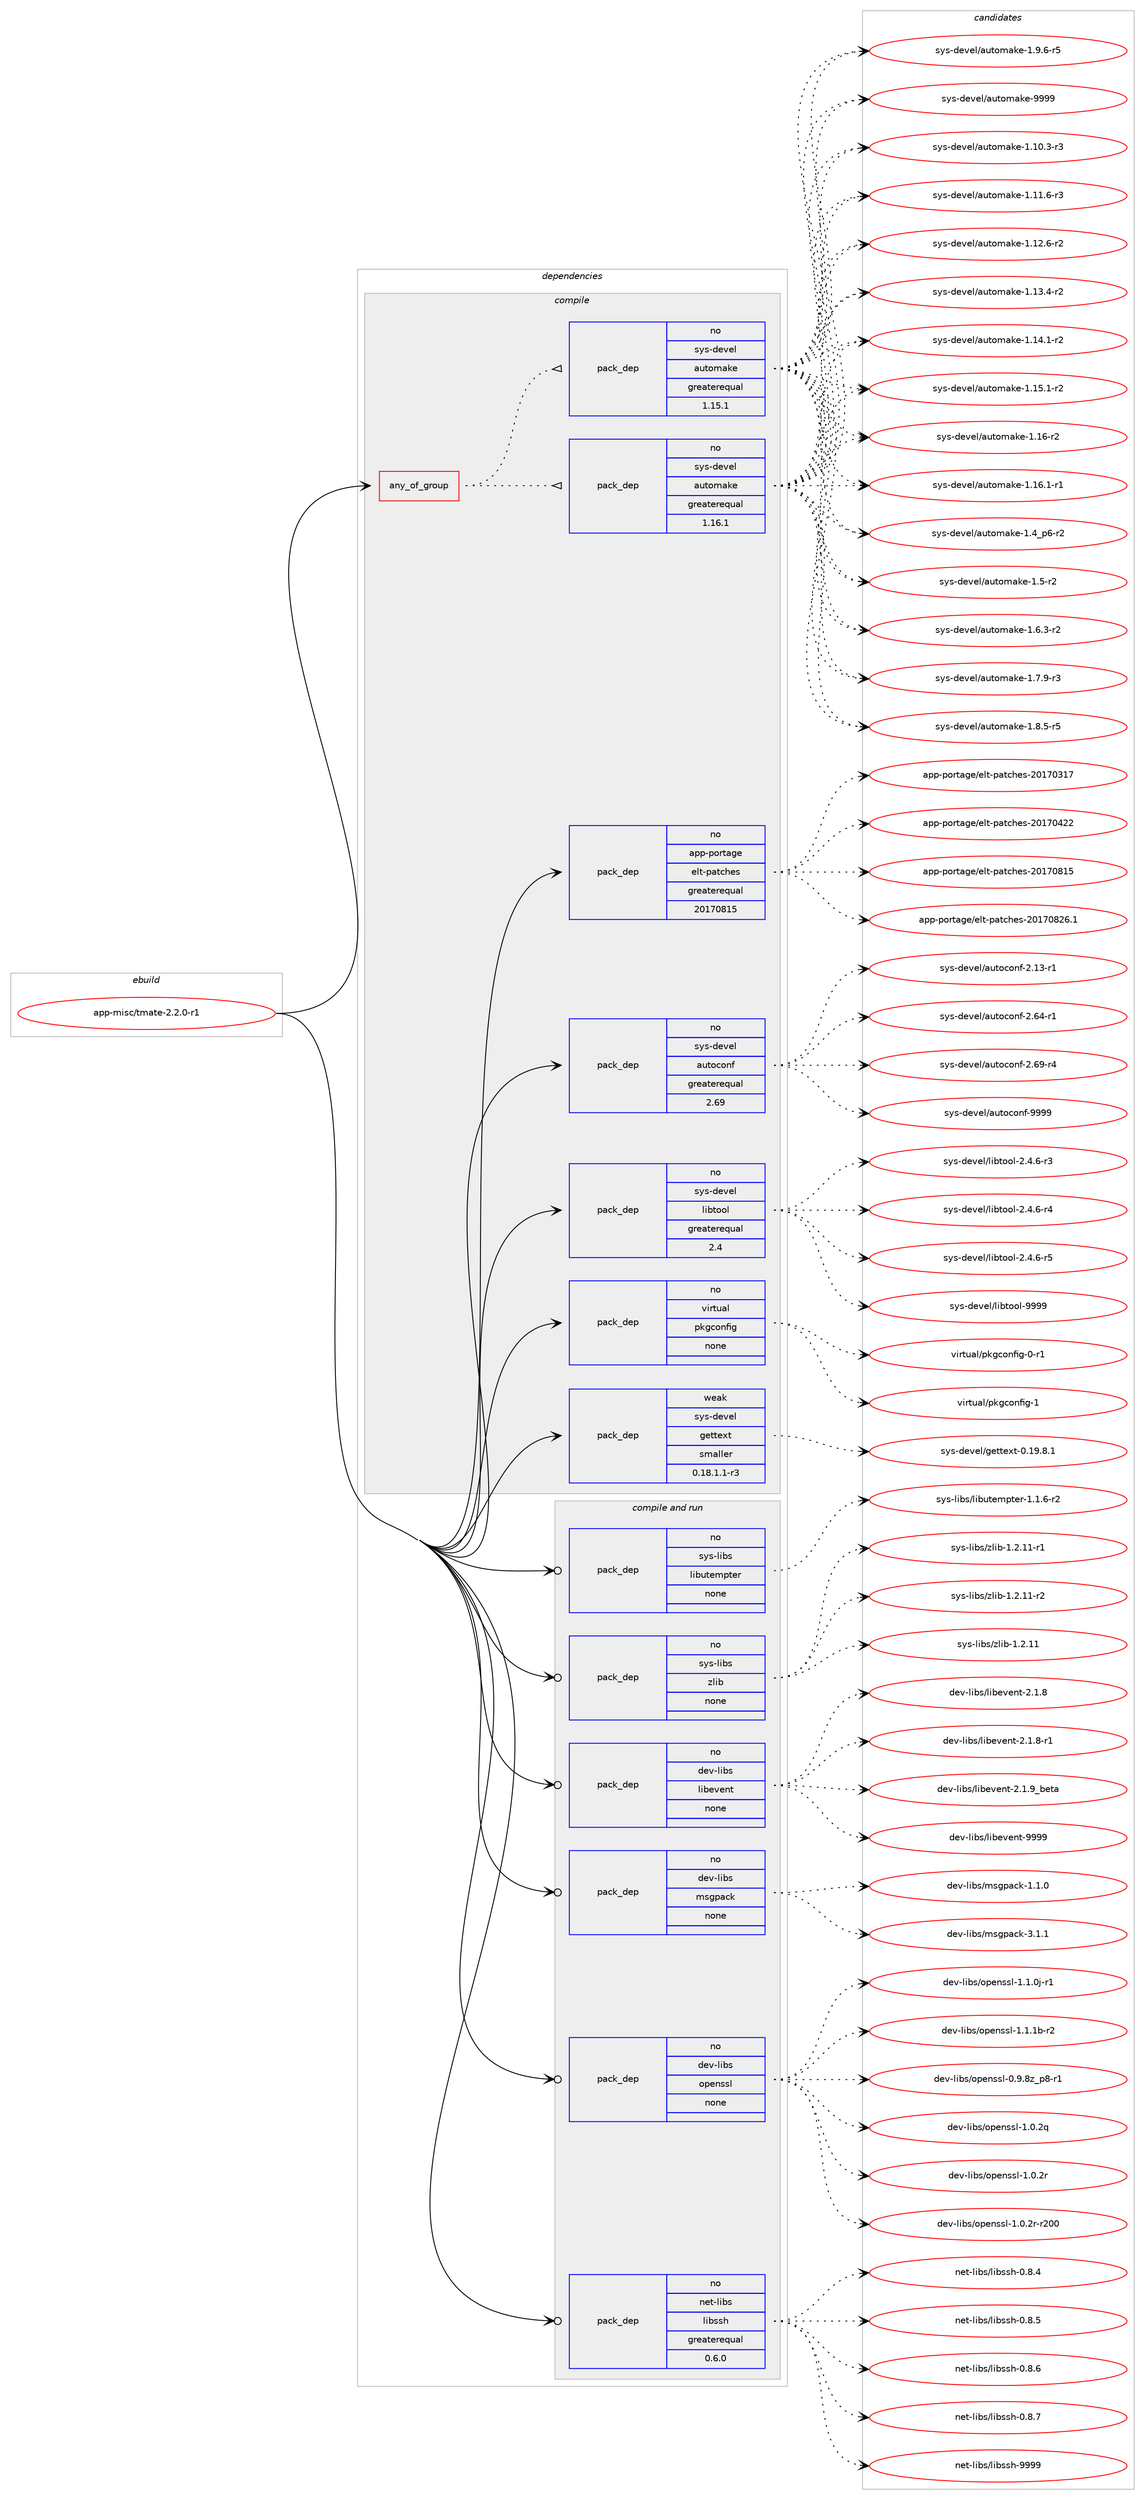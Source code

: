 digraph prolog {

# *************
# Graph options
# *************

newrank=true;
concentrate=true;
compound=true;
graph [rankdir=LR,fontname=Helvetica,fontsize=10,ranksep=1.5];#, ranksep=2.5, nodesep=0.2];
edge  [arrowhead=vee];
node  [fontname=Helvetica,fontsize=10];

# **********
# The ebuild
# **********

subgraph cluster_leftcol {
color=gray;
rank=same;
label=<<i>ebuild</i>>;
id [label="app-misc/tmate-2.2.0-r1", color=red, width=4, href="../app-misc/tmate-2.2.0-r1.svg"];
}

# ****************
# The dependencies
# ****************

subgraph cluster_midcol {
color=gray;
label=<<i>dependencies</i>>;
subgraph cluster_compile {
fillcolor="#eeeeee";
style=filled;
label=<<i>compile</i>>;
subgraph any19711 {
dependency1301141 [label=<<TABLE BORDER="0" CELLBORDER="1" CELLSPACING="0" CELLPADDING="4"><TR><TD CELLPADDING="10">any_of_group</TD></TR></TABLE>>, shape=none, color=red];subgraph pack927022 {
dependency1301142 [label=<<TABLE BORDER="0" CELLBORDER="1" CELLSPACING="0" CELLPADDING="4" WIDTH="220"><TR><TD ROWSPAN="6" CELLPADDING="30">pack_dep</TD></TR><TR><TD WIDTH="110">no</TD></TR><TR><TD>sys-devel</TD></TR><TR><TD>automake</TD></TR><TR><TD>greaterequal</TD></TR><TR><TD>1.16.1</TD></TR></TABLE>>, shape=none, color=blue];
}
dependency1301141:e -> dependency1301142:w [weight=20,style="dotted",arrowhead="oinv"];
subgraph pack927023 {
dependency1301143 [label=<<TABLE BORDER="0" CELLBORDER="1" CELLSPACING="0" CELLPADDING="4" WIDTH="220"><TR><TD ROWSPAN="6" CELLPADDING="30">pack_dep</TD></TR><TR><TD WIDTH="110">no</TD></TR><TR><TD>sys-devel</TD></TR><TR><TD>automake</TD></TR><TR><TD>greaterequal</TD></TR><TR><TD>1.15.1</TD></TR></TABLE>>, shape=none, color=blue];
}
dependency1301141:e -> dependency1301143:w [weight=20,style="dotted",arrowhead="oinv"];
}
id:e -> dependency1301141:w [weight=20,style="solid",arrowhead="vee"];
subgraph pack927024 {
dependency1301144 [label=<<TABLE BORDER="0" CELLBORDER="1" CELLSPACING="0" CELLPADDING="4" WIDTH="220"><TR><TD ROWSPAN="6" CELLPADDING="30">pack_dep</TD></TR><TR><TD WIDTH="110">no</TD></TR><TR><TD>app-portage</TD></TR><TR><TD>elt-patches</TD></TR><TR><TD>greaterequal</TD></TR><TR><TD>20170815</TD></TR></TABLE>>, shape=none, color=blue];
}
id:e -> dependency1301144:w [weight=20,style="solid",arrowhead="vee"];
subgraph pack927025 {
dependency1301145 [label=<<TABLE BORDER="0" CELLBORDER="1" CELLSPACING="0" CELLPADDING="4" WIDTH="220"><TR><TD ROWSPAN="6" CELLPADDING="30">pack_dep</TD></TR><TR><TD WIDTH="110">no</TD></TR><TR><TD>sys-devel</TD></TR><TR><TD>autoconf</TD></TR><TR><TD>greaterequal</TD></TR><TR><TD>2.69</TD></TR></TABLE>>, shape=none, color=blue];
}
id:e -> dependency1301145:w [weight=20,style="solid",arrowhead="vee"];
subgraph pack927026 {
dependency1301146 [label=<<TABLE BORDER="0" CELLBORDER="1" CELLSPACING="0" CELLPADDING="4" WIDTH="220"><TR><TD ROWSPAN="6" CELLPADDING="30">pack_dep</TD></TR><TR><TD WIDTH="110">no</TD></TR><TR><TD>sys-devel</TD></TR><TR><TD>libtool</TD></TR><TR><TD>greaterequal</TD></TR><TR><TD>2.4</TD></TR></TABLE>>, shape=none, color=blue];
}
id:e -> dependency1301146:w [weight=20,style="solid",arrowhead="vee"];
subgraph pack927027 {
dependency1301147 [label=<<TABLE BORDER="0" CELLBORDER="1" CELLSPACING="0" CELLPADDING="4" WIDTH="220"><TR><TD ROWSPAN="6" CELLPADDING="30">pack_dep</TD></TR><TR><TD WIDTH="110">no</TD></TR><TR><TD>virtual</TD></TR><TR><TD>pkgconfig</TD></TR><TR><TD>none</TD></TR><TR><TD></TD></TR></TABLE>>, shape=none, color=blue];
}
id:e -> dependency1301147:w [weight=20,style="solid",arrowhead="vee"];
subgraph pack927028 {
dependency1301148 [label=<<TABLE BORDER="0" CELLBORDER="1" CELLSPACING="0" CELLPADDING="4" WIDTH="220"><TR><TD ROWSPAN="6" CELLPADDING="30">pack_dep</TD></TR><TR><TD WIDTH="110">weak</TD></TR><TR><TD>sys-devel</TD></TR><TR><TD>gettext</TD></TR><TR><TD>smaller</TD></TR><TR><TD>0.18.1.1-r3</TD></TR></TABLE>>, shape=none, color=blue];
}
id:e -> dependency1301148:w [weight=20,style="solid",arrowhead="vee"];
}
subgraph cluster_compileandrun {
fillcolor="#eeeeee";
style=filled;
label=<<i>compile and run</i>>;
subgraph pack927029 {
dependency1301149 [label=<<TABLE BORDER="0" CELLBORDER="1" CELLSPACING="0" CELLPADDING="4" WIDTH="220"><TR><TD ROWSPAN="6" CELLPADDING="30">pack_dep</TD></TR><TR><TD WIDTH="110">no</TD></TR><TR><TD>dev-libs</TD></TR><TR><TD>libevent</TD></TR><TR><TD>none</TD></TR><TR><TD></TD></TR></TABLE>>, shape=none, color=blue];
}
id:e -> dependency1301149:w [weight=20,style="solid",arrowhead="odotvee"];
subgraph pack927030 {
dependency1301150 [label=<<TABLE BORDER="0" CELLBORDER="1" CELLSPACING="0" CELLPADDING="4" WIDTH="220"><TR><TD ROWSPAN="6" CELLPADDING="30">pack_dep</TD></TR><TR><TD WIDTH="110">no</TD></TR><TR><TD>dev-libs</TD></TR><TR><TD>msgpack</TD></TR><TR><TD>none</TD></TR><TR><TD></TD></TR></TABLE>>, shape=none, color=blue];
}
id:e -> dependency1301150:w [weight=20,style="solid",arrowhead="odotvee"];
subgraph pack927031 {
dependency1301151 [label=<<TABLE BORDER="0" CELLBORDER="1" CELLSPACING="0" CELLPADDING="4" WIDTH="220"><TR><TD ROWSPAN="6" CELLPADDING="30">pack_dep</TD></TR><TR><TD WIDTH="110">no</TD></TR><TR><TD>dev-libs</TD></TR><TR><TD>openssl</TD></TR><TR><TD>none</TD></TR><TR><TD></TD></TR></TABLE>>, shape=none, color=blue];
}
id:e -> dependency1301151:w [weight=20,style="solid",arrowhead="odotvee"];
subgraph pack927032 {
dependency1301152 [label=<<TABLE BORDER="0" CELLBORDER="1" CELLSPACING="0" CELLPADDING="4" WIDTH="220"><TR><TD ROWSPAN="6" CELLPADDING="30">pack_dep</TD></TR><TR><TD WIDTH="110">no</TD></TR><TR><TD>net-libs</TD></TR><TR><TD>libssh</TD></TR><TR><TD>greaterequal</TD></TR><TR><TD>0.6.0</TD></TR></TABLE>>, shape=none, color=blue];
}
id:e -> dependency1301152:w [weight=20,style="solid",arrowhead="odotvee"];
subgraph pack927033 {
dependency1301153 [label=<<TABLE BORDER="0" CELLBORDER="1" CELLSPACING="0" CELLPADDING="4" WIDTH="220"><TR><TD ROWSPAN="6" CELLPADDING="30">pack_dep</TD></TR><TR><TD WIDTH="110">no</TD></TR><TR><TD>sys-libs</TD></TR><TR><TD>libutempter</TD></TR><TR><TD>none</TD></TR><TR><TD></TD></TR></TABLE>>, shape=none, color=blue];
}
id:e -> dependency1301153:w [weight=20,style="solid",arrowhead="odotvee"];
subgraph pack927034 {
dependency1301154 [label=<<TABLE BORDER="0" CELLBORDER="1" CELLSPACING="0" CELLPADDING="4" WIDTH="220"><TR><TD ROWSPAN="6" CELLPADDING="30">pack_dep</TD></TR><TR><TD WIDTH="110">no</TD></TR><TR><TD>sys-libs</TD></TR><TR><TD>zlib</TD></TR><TR><TD>none</TD></TR><TR><TD></TD></TR></TABLE>>, shape=none, color=blue];
}
id:e -> dependency1301154:w [weight=20,style="solid",arrowhead="odotvee"];
}
subgraph cluster_run {
fillcolor="#eeeeee";
style=filled;
label=<<i>run</i>>;
}
}

# **************
# The candidates
# **************

subgraph cluster_choices {
rank=same;
color=gray;
label=<<i>candidates</i>>;

subgraph choice927022 {
color=black;
nodesep=1;
choice11512111545100101118101108479711711611110997107101454946494846514511451 [label="sys-devel/automake-1.10.3-r3", color=red, width=4,href="../sys-devel/automake-1.10.3-r3.svg"];
choice11512111545100101118101108479711711611110997107101454946494946544511451 [label="sys-devel/automake-1.11.6-r3", color=red, width=4,href="../sys-devel/automake-1.11.6-r3.svg"];
choice11512111545100101118101108479711711611110997107101454946495046544511450 [label="sys-devel/automake-1.12.6-r2", color=red, width=4,href="../sys-devel/automake-1.12.6-r2.svg"];
choice11512111545100101118101108479711711611110997107101454946495146524511450 [label="sys-devel/automake-1.13.4-r2", color=red, width=4,href="../sys-devel/automake-1.13.4-r2.svg"];
choice11512111545100101118101108479711711611110997107101454946495246494511450 [label="sys-devel/automake-1.14.1-r2", color=red, width=4,href="../sys-devel/automake-1.14.1-r2.svg"];
choice11512111545100101118101108479711711611110997107101454946495346494511450 [label="sys-devel/automake-1.15.1-r2", color=red, width=4,href="../sys-devel/automake-1.15.1-r2.svg"];
choice1151211154510010111810110847971171161111099710710145494649544511450 [label="sys-devel/automake-1.16-r2", color=red, width=4,href="../sys-devel/automake-1.16-r2.svg"];
choice11512111545100101118101108479711711611110997107101454946495446494511449 [label="sys-devel/automake-1.16.1-r1", color=red, width=4,href="../sys-devel/automake-1.16.1-r1.svg"];
choice115121115451001011181011084797117116111109971071014549465295112544511450 [label="sys-devel/automake-1.4_p6-r2", color=red, width=4,href="../sys-devel/automake-1.4_p6-r2.svg"];
choice11512111545100101118101108479711711611110997107101454946534511450 [label="sys-devel/automake-1.5-r2", color=red, width=4,href="../sys-devel/automake-1.5-r2.svg"];
choice115121115451001011181011084797117116111109971071014549465446514511450 [label="sys-devel/automake-1.6.3-r2", color=red, width=4,href="../sys-devel/automake-1.6.3-r2.svg"];
choice115121115451001011181011084797117116111109971071014549465546574511451 [label="sys-devel/automake-1.7.9-r3", color=red, width=4,href="../sys-devel/automake-1.7.9-r3.svg"];
choice115121115451001011181011084797117116111109971071014549465646534511453 [label="sys-devel/automake-1.8.5-r5", color=red, width=4,href="../sys-devel/automake-1.8.5-r5.svg"];
choice115121115451001011181011084797117116111109971071014549465746544511453 [label="sys-devel/automake-1.9.6-r5", color=red, width=4,href="../sys-devel/automake-1.9.6-r5.svg"];
choice115121115451001011181011084797117116111109971071014557575757 [label="sys-devel/automake-9999", color=red, width=4,href="../sys-devel/automake-9999.svg"];
dependency1301142:e -> choice11512111545100101118101108479711711611110997107101454946494846514511451:w [style=dotted,weight="100"];
dependency1301142:e -> choice11512111545100101118101108479711711611110997107101454946494946544511451:w [style=dotted,weight="100"];
dependency1301142:e -> choice11512111545100101118101108479711711611110997107101454946495046544511450:w [style=dotted,weight="100"];
dependency1301142:e -> choice11512111545100101118101108479711711611110997107101454946495146524511450:w [style=dotted,weight="100"];
dependency1301142:e -> choice11512111545100101118101108479711711611110997107101454946495246494511450:w [style=dotted,weight="100"];
dependency1301142:e -> choice11512111545100101118101108479711711611110997107101454946495346494511450:w [style=dotted,weight="100"];
dependency1301142:e -> choice1151211154510010111810110847971171161111099710710145494649544511450:w [style=dotted,weight="100"];
dependency1301142:e -> choice11512111545100101118101108479711711611110997107101454946495446494511449:w [style=dotted,weight="100"];
dependency1301142:e -> choice115121115451001011181011084797117116111109971071014549465295112544511450:w [style=dotted,weight="100"];
dependency1301142:e -> choice11512111545100101118101108479711711611110997107101454946534511450:w [style=dotted,weight="100"];
dependency1301142:e -> choice115121115451001011181011084797117116111109971071014549465446514511450:w [style=dotted,weight="100"];
dependency1301142:e -> choice115121115451001011181011084797117116111109971071014549465546574511451:w [style=dotted,weight="100"];
dependency1301142:e -> choice115121115451001011181011084797117116111109971071014549465646534511453:w [style=dotted,weight="100"];
dependency1301142:e -> choice115121115451001011181011084797117116111109971071014549465746544511453:w [style=dotted,weight="100"];
dependency1301142:e -> choice115121115451001011181011084797117116111109971071014557575757:w [style=dotted,weight="100"];
}
subgraph choice927023 {
color=black;
nodesep=1;
choice11512111545100101118101108479711711611110997107101454946494846514511451 [label="sys-devel/automake-1.10.3-r3", color=red, width=4,href="../sys-devel/automake-1.10.3-r3.svg"];
choice11512111545100101118101108479711711611110997107101454946494946544511451 [label="sys-devel/automake-1.11.6-r3", color=red, width=4,href="../sys-devel/automake-1.11.6-r3.svg"];
choice11512111545100101118101108479711711611110997107101454946495046544511450 [label="sys-devel/automake-1.12.6-r2", color=red, width=4,href="../sys-devel/automake-1.12.6-r2.svg"];
choice11512111545100101118101108479711711611110997107101454946495146524511450 [label="sys-devel/automake-1.13.4-r2", color=red, width=4,href="../sys-devel/automake-1.13.4-r2.svg"];
choice11512111545100101118101108479711711611110997107101454946495246494511450 [label="sys-devel/automake-1.14.1-r2", color=red, width=4,href="../sys-devel/automake-1.14.1-r2.svg"];
choice11512111545100101118101108479711711611110997107101454946495346494511450 [label="sys-devel/automake-1.15.1-r2", color=red, width=4,href="../sys-devel/automake-1.15.1-r2.svg"];
choice1151211154510010111810110847971171161111099710710145494649544511450 [label="sys-devel/automake-1.16-r2", color=red, width=4,href="../sys-devel/automake-1.16-r2.svg"];
choice11512111545100101118101108479711711611110997107101454946495446494511449 [label="sys-devel/automake-1.16.1-r1", color=red, width=4,href="../sys-devel/automake-1.16.1-r1.svg"];
choice115121115451001011181011084797117116111109971071014549465295112544511450 [label="sys-devel/automake-1.4_p6-r2", color=red, width=4,href="../sys-devel/automake-1.4_p6-r2.svg"];
choice11512111545100101118101108479711711611110997107101454946534511450 [label="sys-devel/automake-1.5-r2", color=red, width=4,href="../sys-devel/automake-1.5-r2.svg"];
choice115121115451001011181011084797117116111109971071014549465446514511450 [label="sys-devel/automake-1.6.3-r2", color=red, width=4,href="../sys-devel/automake-1.6.3-r2.svg"];
choice115121115451001011181011084797117116111109971071014549465546574511451 [label="sys-devel/automake-1.7.9-r3", color=red, width=4,href="../sys-devel/automake-1.7.9-r3.svg"];
choice115121115451001011181011084797117116111109971071014549465646534511453 [label="sys-devel/automake-1.8.5-r5", color=red, width=4,href="../sys-devel/automake-1.8.5-r5.svg"];
choice115121115451001011181011084797117116111109971071014549465746544511453 [label="sys-devel/automake-1.9.6-r5", color=red, width=4,href="../sys-devel/automake-1.9.6-r5.svg"];
choice115121115451001011181011084797117116111109971071014557575757 [label="sys-devel/automake-9999", color=red, width=4,href="../sys-devel/automake-9999.svg"];
dependency1301143:e -> choice11512111545100101118101108479711711611110997107101454946494846514511451:w [style=dotted,weight="100"];
dependency1301143:e -> choice11512111545100101118101108479711711611110997107101454946494946544511451:w [style=dotted,weight="100"];
dependency1301143:e -> choice11512111545100101118101108479711711611110997107101454946495046544511450:w [style=dotted,weight="100"];
dependency1301143:e -> choice11512111545100101118101108479711711611110997107101454946495146524511450:w [style=dotted,weight="100"];
dependency1301143:e -> choice11512111545100101118101108479711711611110997107101454946495246494511450:w [style=dotted,weight="100"];
dependency1301143:e -> choice11512111545100101118101108479711711611110997107101454946495346494511450:w [style=dotted,weight="100"];
dependency1301143:e -> choice1151211154510010111810110847971171161111099710710145494649544511450:w [style=dotted,weight="100"];
dependency1301143:e -> choice11512111545100101118101108479711711611110997107101454946495446494511449:w [style=dotted,weight="100"];
dependency1301143:e -> choice115121115451001011181011084797117116111109971071014549465295112544511450:w [style=dotted,weight="100"];
dependency1301143:e -> choice11512111545100101118101108479711711611110997107101454946534511450:w [style=dotted,weight="100"];
dependency1301143:e -> choice115121115451001011181011084797117116111109971071014549465446514511450:w [style=dotted,weight="100"];
dependency1301143:e -> choice115121115451001011181011084797117116111109971071014549465546574511451:w [style=dotted,weight="100"];
dependency1301143:e -> choice115121115451001011181011084797117116111109971071014549465646534511453:w [style=dotted,weight="100"];
dependency1301143:e -> choice115121115451001011181011084797117116111109971071014549465746544511453:w [style=dotted,weight="100"];
dependency1301143:e -> choice115121115451001011181011084797117116111109971071014557575757:w [style=dotted,weight="100"];
}
subgraph choice927024 {
color=black;
nodesep=1;
choice97112112451121111141169710310147101108116451129711699104101115455048495548514955 [label="app-portage/elt-patches-20170317", color=red, width=4,href="../app-portage/elt-patches-20170317.svg"];
choice97112112451121111141169710310147101108116451129711699104101115455048495548525050 [label="app-portage/elt-patches-20170422", color=red, width=4,href="../app-portage/elt-patches-20170422.svg"];
choice97112112451121111141169710310147101108116451129711699104101115455048495548564953 [label="app-portage/elt-patches-20170815", color=red, width=4,href="../app-portage/elt-patches-20170815.svg"];
choice971121124511211111411697103101471011081164511297116991041011154550484955485650544649 [label="app-portage/elt-patches-20170826.1", color=red, width=4,href="../app-portage/elt-patches-20170826.1.svg"];
dependency1301144:e -> choice97112112451121111141169710310147101108116451129711699104101115455048495548514955:w [style=dotted,weight="100"];
dependency1301144:e -> choice97112112451121111141169710310147101108116451129711699104101115455048495548525050:w [style=dotted,weight="100"];
dependency1301144:e -> choice97112112451121111141169710310147101108116451129711699104101115455048495548564953:w [style=dotted,weight="100"];
dependency1301144:e -> choice971121124511211111411697103101471011081164511297116991041011154550484955485650544649:w [style=dotted,weight="100"];
}
subgraph choice927025 {
color=black;
nodesep=1;
choice1151211154510010111810110847971171161119911111010245504649514511449 [label="sys-devel/autoconf-2.13-r1", color=red, width=4,href="../sys-devel/autoconf-2.13-r1.svg"];
choice1151211154510010111810110847971171161119911111010245504654524511449 [label="sys-devel/autoconf-2.64-r1", color=red, width=4,href="../sys-devel/autoconf-2.64-r1.svg"];
choice1151211154510010111810110847971171161119911111010245504654574511452 [label="sys-devel/autoconf-2.69-r4", color=red, width=4,href="../sys-devel/autoconf-2.69-r4.svg"];
choice115121115451001011181011084797117116111991111101024557575757 [label="sys-devel/autoconf-9999", color=red, width=4,href="../sys-devel/autoconf-9999.svg"];
dependency1301145:e -> choice1151211154510010111810110847971171161119911111010245504649514511449:w [style=dotted,weight="100"];
dependency1301145:e -> choice1151211154510010111810110847971171161119911111010245504654524511449:w [style=dotted,weight="100"];
dependency1301145:e -> choice1151211154510010111810110847971171161119911111010245504654574511452:w [style=dotted,weight="100"];
dependency1301145:e -> choice115121115451001011181011084797117116111991111101024557575757:w [style=dotted,weight="100"];
}
subgraph choice927026 {
color=black;
nodesep=1;
choice1151211154510010111810110847108105981161111111084550465246544511451 [label="sys-devel/libtool-2.4.6-r3", color=red, width=4,href="../sys-devel/libtool-2.4.6-r3.svg"];
choice1151211154510010111810110847108105981161111111084550465246544511452 [label="sys-devel/libtool-2.4.6-r4", color=red, width=4,href="../sys-devel/libtool-2.4.6-r4.svg"];
choice1151211154510010111810110847108105981161111111084550465246544511453 [label="sys-devel/libtool-2.4.6-r5", color=red, width=4,href="../sys-devel/libtool-2.4.6-r5.svg"];
choice1151211154510010111810110847108105981161111111084557575757 [label="sys-devel/libtool-9999", color=red, width=4,href="../sys-devel/libtool-9999.svg"];
dependency1301146:e -> choice1151211154510010111810110847108105981161111111084550465246544511451:w [style=dotted,weight="100"];
dependency1301146:e -> choice1151211154510010111810110847108105981161111111084550465246544511452:w [style=dotted,weight="100"];
dependency1301146:e -> choice1151211154510010111810110847108105981161111111084550465246544511453:w [style=dotted,weight="100"];
dependency1301146:e -> choice1151211154510010111810110847108105981161111111084557575757:w [style=dotted,weight="100"];
}
subgraph choice927027 {
color=black;
nodesep=1;
choice11810511411611797108471121071039911111010210510345484511449 [label="virtual/pkgconfig-0-r1", color=red, width=4,href="../virtual/pkgconfig-0-r1.svg"];
choice1181051141161179710847112107103991111101021051034549 [label="virtual/pkgconfig-1", color=red, width=4,href="../virtual/pkgconfig-1.svg"];
dependency1301147:e -> choice11810511411611797108471121071039911111010210510345484511449:w [style=dotted,weight="100"];
dependency1301147:e -> choice1181051141161179710847112107103991111101021051034549:w [style=dotted,weight="100"];
}
subgraph choice927028 {
color=black;
nodesep=1;
choice1151211154510010111810110847103101116116101120116454846495746564649 [label="sys-devel/gettext-0.19.8.1", color=red, width=4,href="../sys-devel/gettext-0.19.8.1.svg"];
dependency1301148:e -> choice1151211154510010111810110847103101116116101120116454846495746564649:w [style=dotted,weight="100"];
}
subgraph choice927029 {
color=black;
nodesep=1;
choice10010111845108105981154710810598101118101110116455046494656 [label="dev-libs/libevent-2.1.8", color=red, width=4,href="../dev-libs/libevent-2.1.8.svg"];
choice100101118451081059811547108105981011181011101164550464946564511449 [label="dev-libs/libevent-2.1.8-r1", color=red, width=4,href="../dev-libs/libevent-2.1.8-r1.svg"];
choice10010111845108105981154710810598101118101110116455046494657959810111697 [label="dev-libs/libevent-2.1.9_beta", color=red, width=4,href="../dev-libs/libevent-2.1.9_beta.svg"];
choice100101118451081059811547108105981011181011101164557575757 [label="dev-libs/libevent-9999", color=red, width=4,href="../dev-libs/libevent-9999.svg"];
dependency1301149:e -> choice10010111845108105981154710810598101118101110116455046494656:w [style=dotted,weight="100"];
dependency1301149:e -> choice100101118451081059811547108105981011181011101164550464946564511449:w [style=dotted,weight="100"];
dependency1301149:e -> choice10010111845108105981154710810598101118101110116455046494657959810111697:w [style=dotted,weight="100"];
dependency1301149:e -> choice100101118451081059811547108105981011181011101164557575757:w [style=dotted,weight="100"];
}
subgraph choice927030 {
color=black;
nodesep=1;
choice1001011184510810598115471091151031129799107454946494648 [label="dev-libs/msgpack-1.1.0", color=red, width=4,href="../dev-libs/msgpack-1.1.0.svg"];
choice1001011184510810598115471091151031129799107455146494649 [label="dev-libs/msgpack-3.1.1", color=red, width=4,href="../dev-libs/msgpack-3.1.1.svg"];
dependency1301150:e -> choice1001011184510810598115471091151031129799107454946494648:w [style=dotted,weight="100"];
dependency1301150:e -> choice1001011184510810598115471091151031129799107455146494649:w [style=dotted,weight="100"];
}
subgraph choice927031 {
color=black;
nodesep=1;
choice10010111845108105981154711111210111011511510845484657465612295112564511449 [label="dev-libs/openssl-0.9.8z_p8-r1", color=red, width=4,href="../dev-libs/openssl-0.9.8z_p8-r1.svg"];
choice100101118451081059811547111112101110115115108454946484650113 [label="dev-libs/openssl-1.0.2q", color=red, width=4,href="../dev-libs/openssl-1.0.2q.svg"];
choice100101118451081059811547111112101110115115108454946484650114 [label="dev-libs/openssl-1.0.2r", color=red, width=4,href="../dev-libs/openssl-1.0.2r.svg"];
choice10010111845108105981154711111210111011511510845494648465011445114504848 [label="dev-libs/openssl-1.0.2r-r200", color=red, width=4,href="../dev-libs/openssl-1.0.2r-r200.svg"];
choice1001011184510810598115471111121011101151151084549464946481064511449 [label="dev-libs/openssl-1.1.0j-r1", color=red, width=4,href="../dev-libs/openssl-1.1.0j-r1.svg"];
choice100101118451081059811547111112101110115115108454946494649984511450 [label="dev-libs/openssl-1.1.1b-r2", color=red, width=4,href="../dev-libs/openssl-1.1.1b-r2.svg"];
dependency1301151:e -> choice10010111845108105981154711111210111011511510845484657465612295112564511449:w [style=dotted,weight="100"];
dependency1301151:e -> choice100101118451081059811547111112101110115115108454946484650113:w [style=dotted,weight="100"];
dependency1301151:e -> choice100101118451081059811547111112101110115115108454946484650114:w [style=dotted,weight="100"];
dependency1301151:e -> choice10010111845108105981154711111210111011511510845494648465011445114504848:w [style=dotted,weight="100"];
dependency1301151:e -> choice1001011184510810598115471111121011101151151084549464946481064511449:w [style=dotted,weight="100"];
dependency1301151:e -> choice100101118451081059811547111112101110115115108454946494649984511450:w [style=dotted,weight="100"];
}
subgraph choice927032 {
color=black;
nodesep=1;
choice11010111645108105981154710810598115115104454846564652 [label="net-libs/libssh-0.8.4", color=red, width=4,href="../net-libs/libssh-0.8.4.svg"];
choice11010111645108105981154710810598115115104454846564653 [label="net-libs/libssh-0.8.5", color=red, width=4,href="../net-libs/libssh-0.8.5.svg"];
choice11010111645108105981154710810598115115104454846564654 [label="net-libs/libssh-0.8.6", color=red, width=4,href="../net-libs/libssh-0.8.6.svg"];
choice11010111645108105981154710810598115115104454846564655 [label="net-libs/libssh-0.8.7", color=red, width=4,href="../net-libs/libssh-0.8.7.svg"];
choice110101116451081059811547108105981151151044557575757 [label="net-libs/libssh-9999", color=red, width=4,href="../net-libs/libssh-9999.svg"];
dependency1301152:e -> choice11010111645108105981154710810598115115104454846564652:w [style=dotted,weight="100"];
dependency1301152:e -> choice11010111645108105981154710810598115115104454846564653:w [style=dotted,weight="100"];
dependency1301152:e -> choice11010111645108105981154710810598115115104454846564654:w [style=dotted,weight="100"];
dependency1301152:e -> choice11010111645108105981154710810598115115104454846564655:w [style=dotted,weight="100"];
dependency1301152:e -> choice110101116451081059811547108105981151151044557575757:w [style=dotted,weight="100"];
}
subgraph choice927033 {
color=black;
nodesep=1;
choice115121115451081059811547108105981171161011091121161011144549464946544511450 [label="sys-libs/libutempter-1.1.6-r2", color=red, width=4,href="../sys-libs/libutempter-1.1.6-r2.svg"];
dependency1301153:e -> choice115121115451081059811547108105981171161011091121161011144549464946544511450:w [style=dotted,weight="100"];
}
subgraph choice927034 {
color=black;
nodesep=1;
choice1151211154510810598115471221081059845494650464949 [label="sys-libs/zlib-1.2.11", color=red, width=4,href="../sys-libs/zlib-1.2.11.svg"];
choice11512111545108105981154712210810598454946504649494511449 [label="sys-libs/zlib-1.2.11-r1", color=red, width=4,href="../sys-libs/zlib-1.2.11-r1.svg"];
choice11512111545108105981154712210810598454946504649494511450 [label="sys-libs/zlib-1.2.11-r2", color=red, width=4,href="../sys-libs/zlib-1.2.11-r2.svg"];
dependency1301154:e -> choice1151211154510810598115471221081059845494650464949:w [style=dotted,weight="100"];
dependency1301154:e -> choice11512111545108105981154712210810598454946504649494511449:w [style=dotted,weight="100"];
dependency1301154:e -> choice11512111545108105981154712210810598454946504649494511450:w [style=dotted,weight="100"];
}
}

}
